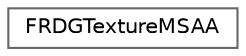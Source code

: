 digraph "Graphical Class Hierarchy"
{
 // INTERACTIVE_SVG=YES
 // LATEX_PDF_SIZE
  bgcolor="transparent";
  edge [fontname=Helvetica,fontsize=10,labelfontname=Helvetica,labelfontsize=10];
  node [fontname=Helvetica,fontsize=10,shape=box,height=0.2,width=0.4];
  rankdir="LR";
  Node0 [id="Node000000",label="FRDGTextureMSAA",height=0.2,width=0.4,color="grey40", fillcolor="white", style="filled",URL="$db/d1a/structFRDGTextureMSAA.html",tooltip="Simple pair of RDG textures used for MSAA."];
}
